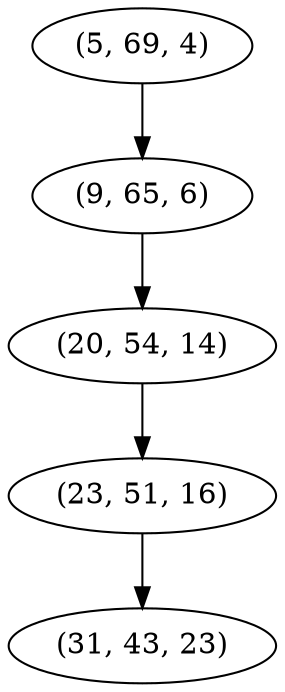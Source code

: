 digraph tree {
    "(5, 69, 4)";
    "(9, 65, 6)";
    "(20, 54, 14)";
    "(23, 51, 16)";
    "(31, 43, 23)";
    "(5, 69, 4)" -> "(9, 65, 6)";
    "(9, 65, 6)" -> "(20, 54, 14)";
    "(20, 54, 14)" -> "(23, 51, 16)";
    "(23, 51, 16)" -> "(31, 43, 23)";
}
